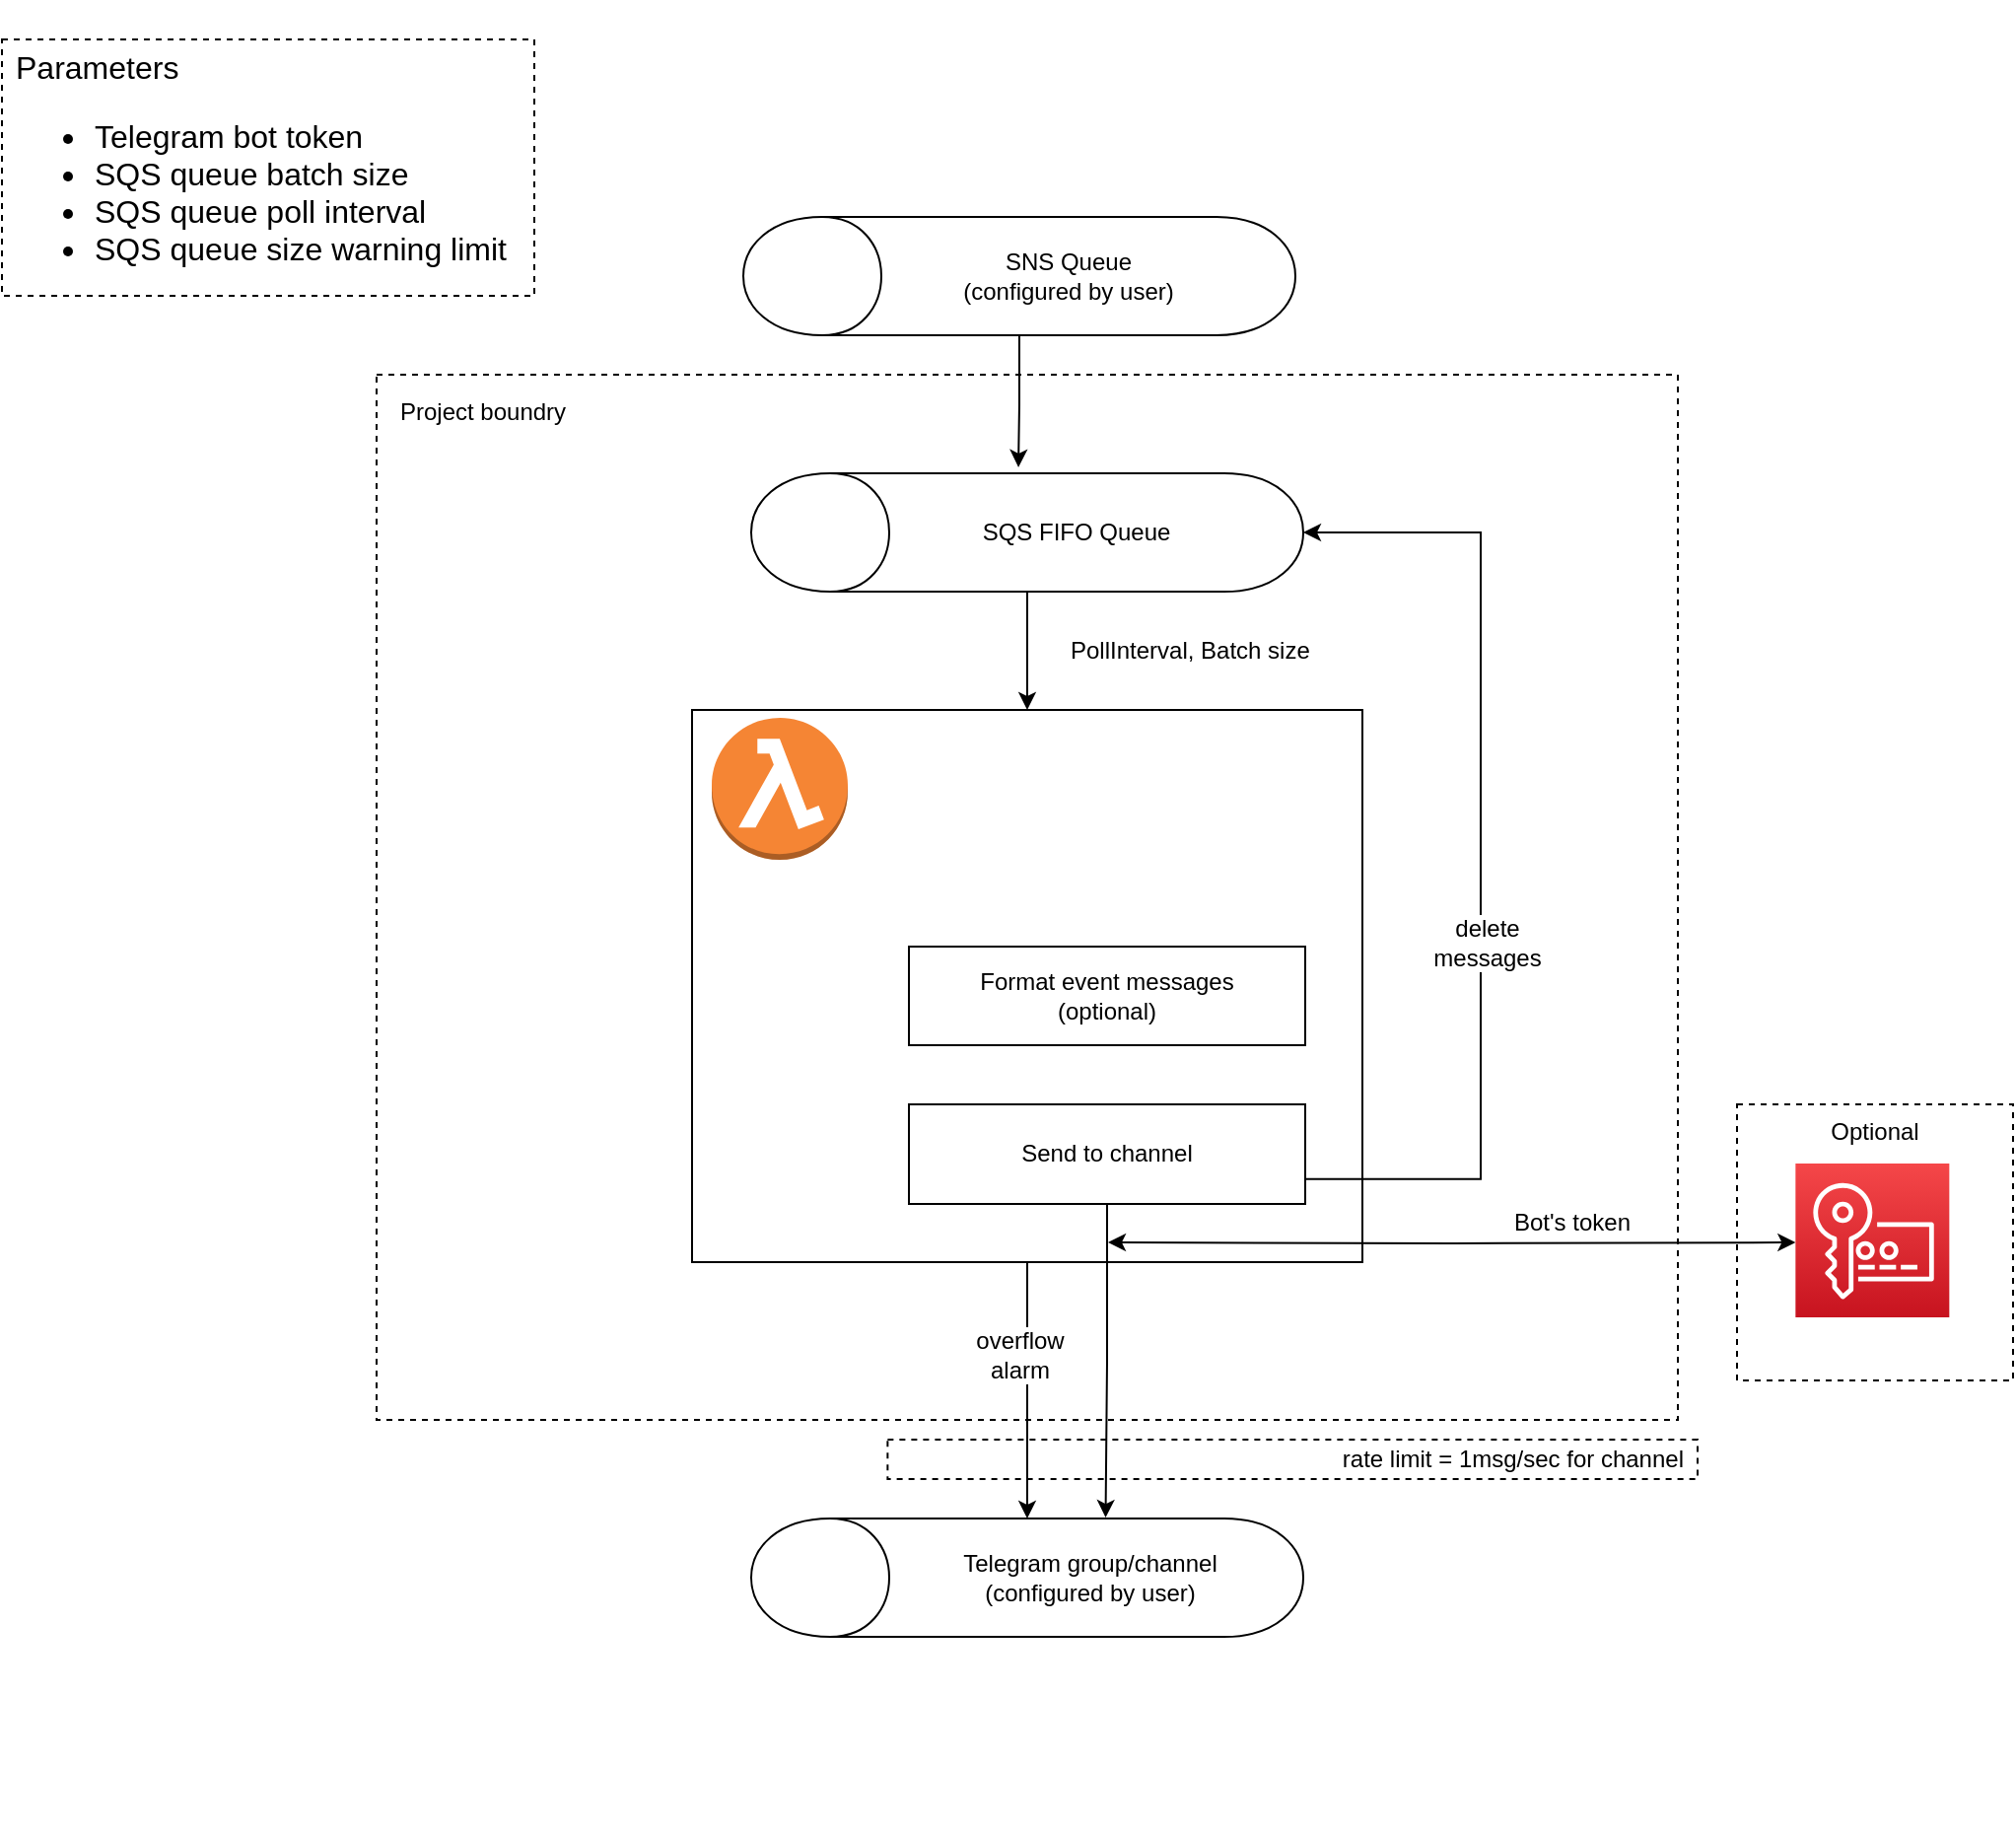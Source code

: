 <mxfile version="12.6.5" type="device"><diagram id="e11NFGKPqWPU3PTRzhwr" name="Page-1"><mxGraphModel dx="1938" dy="1980" grid="1" gridSize="10" guides="1" tooltips="1" connect="1" arrows="1" fold="1" page="1" pageScale="1" pageWidth="850" pageHeight="1100" math="0" shadow="0"><root><mxCell id="0"/><mxCell id="1" parent="0"/><mxCell id="DAEjfqEGcLTA4E_eul9b-10" value="Optional" style="rounded=0;whiteSpace=wrap;html=1;align=center;verticalAlign=top;dashed=1;" parent="1" vertex="1"><mxGeometry x="820" y="540" width="140" height="140" as="geometry"/></mxCell><mxCell id="Q-5h_6fICDm2KFNOwlma-10" value="" style="shape=cylinder;whiteSpace=wrap;html=1;boundedLbl=1;backgroundOutline=1;rotation=-90;" parent="1" vertex="1"><mxGeometry x="430" y="640" width="60" height="280" as="geometry"/></mxCell><mxCell id="Q-5h_6fICDm2KFNOwlma-9" value="Project boundry" style="rounded=0;whiteSpace=wrap;html=1;dashed=1;verticalAlign=top;align=left;spacingLeft=10;spacingTop=5;fillColor=none;" parent="1" vertex="1"><mxGeometry x="130" y="170" width="660" height="530" as="geometry"/></mxCell><mxCell id="Q-5h_6fICDm2KFNOwlma-13" style="edgeStyle=orthogonalEdgeStyle;rounded=0;orthogonalLoop=1;jettySize=auto;html=1;entryX=1.051;entryY=0.484;entryDx=0;entryDy=0;entryPerimeter=0;" parent="1" source="Q-5h_6fICDm2KFNOwlma-1" target="Q-5h_6fICDm2KFNOwlma-7" edge="1"><mxGeometry relative="1" as="geometry"/></mxCell><mxCell id="Q-5h_6fICDm2KFNOwlma-3" value="" style="rounded=0;whiteSpace=wrap;html=1;" parent="1" vertex="1"><mxGeometry x="290" y="340" width="340" height="280" as="geometry"/></mxCell><mxCell id="Q-5h_6fICDm2KFNOwlma-4" value="" style="outlineConnect=0;dashed=0;verticalLabelPosition=bottom;verticalAlign=top;align=center;html=1;shape=mxgraph.aws3.lambda_function;fillColor=#F58534;gradientColor=none;" parent="1" vertex="1"><mxGeometry x="300" y="344" width="69" height="72" as="geometry"/></mxCell><mxCell id="Q-5h_6fICDm2KFNOwlma-5" value="Format event messages&lt;br&gt;(optional)" style="rounded=0;whiteSpace=wrap;html=1;" parent="1" vertex="1"><mxGeometry x="400" y="460" width="201" height="50" as="geometry"/></mxCell><mxCell id="Q-5h_6fICDm2KFNOwlma-12" style="edgeStyle=orthogonalEdgeStyle;rounded=0;orthogonalLoop=1;jettySize=auto;html=1;exitX=0.5;exitY=1;exitDx=0;exitDy=0;entryX=1.008;entryY=0.642;entryDx=0;entryDy=0;entryPerimeter=0;" parent="1" source="Q-5h_6fICDm2KFNOwlma-6" target="Q-5h_6fICDm2KFNOwlma-10" edge="1"><mxGeometry relative="1" as="geometry"/></mxCell><mxCell id="Q-5h_6fICDm2KFNOwlma-15" style="edgeStyle=orthogonalEdgeStyle;rounded=0;orthogonalLoop=1;jettySize=auto;html=1;entryX=0.5;entryY=1;entryDx=0;entryDy=0;exitX=1;exitY=0.75;exitDx=0;exitDy=0;" parent="1" source="Q-5h_6fICDm2KFNOwlma-6" target="Q-5h_6fICDm2KFNOwlma-7" edge="1"><mxGeometry relative="1" as="geometry"><Array as="points"><mxPoint x="690" y="578"/><mxPoint x="690" y="250"/></Array></mxGeometry></mxCell><mxCell id="Q-5h_6fICDm2KFNOwlma-16" value="delete&lt;br&gt;messages" style="text;html=1;align=center;verticalAlign=middle;resizable=0;points=[];labelBackgroundColor=#ffffff;" parent="Q-5h_6fICDm2KFNOwlma-15" vertex="1" connectable="0"><mxGeometry x="-0.174" y="-3" relative="1" as="geometry"><mxPoint as="offset"/></mxGeometry></mxCell><mxCell id="DAEjfqEGcLTA4E_eul9b-1" style="edgeStyle=orthogonalEdgeStyle;rounded=0;orthogonalLoop=1;jettySize=auto;html=1;entryX=0;entryY=0.513;entryDx=0;entryDy=0;entryPerimeter=0;startArrow=classic;startFill=1;" parent="1" target="Q-5h_6fICDm2KFNOwlma-24" edge="1"><mxGeometry relative="1" as="geometry"><mxPoint x="501" y="610" as="sourcePoint"/></mxGeometry></mxCell><mxCell id="DAEjfqEGcLTA4E_eul9b-3" value="Bot's token" style="text;html=1;align=center;verticalAlign=middle;resizable=0;points=[];labelBackgroundColor=#ffffff;" parent="DAEjfqEGcLTA4E_eul9b-1" vertex="1" connectable="0"><mxGeometry x="0.193" y="-1" relative="1" as="geometry"><mxPoint x="26.5" y="-11.32" as="offset"/></mxGeometry></mxCell><mxCell id="Q-5h_6fICDm2KFNOwlma-6" value="Send to channel" style="rounded=0;whiteSpace=wrap;html=1;" parent="1" vertex="1"><mxGeometry x="400" y="540" width="201" height="50.5" as="geometry"/></mxCell><mxCell id="Q-5h_6fICDm2KFNOwlma-14" style="edgeStyle=orthogonalEdgeStyle;rounded=0;orthogonalLoop=1;jettySize=auto;html=1;entryX=0.5;entryY=0;entryDx=0;entryDy=0;" parent="1" source="Q-5h_6fICDm2KFNOwlma-7" target="Q-5h_6fICDm2KFNOwlma-3" edge="1"><mxGeometry relative="1" as="geometry"/></mxCell><mxCell id="Q-5h_6fICDm2KFNOwlma-7" value="" style="shape=cylinder;whiteSpace=wrap;html=1;boundedLbl=1;backgroundOutline=1;rotation=-90;" parent="1" vertex="1"><mxGeometry x="430" y="110" width="60" height="280" as="geometry"/></mxCell><mxCell id="Q-5h_6fICDm2KFNOwlma-8" value="SQS FIFO Queue" style="text;html=1;strokeColor=none;fillColor=none;align=center;verticalAlign=middle;whiteSpace=wrap;rounded=0;" parent="1" vertex="1"><mxGeometry x="400" y="230" width="170" height="40" as="geometry"/></mxCell><mxCell id="Q-5h_6fICDm2KFNOwlma-17" value="" style="endArrow=classic;html=1;exitX=0.5;exitY=1;exitDx=0;exitDy=0;" parent="1" source="Q-5h_6fICDm2KFNOwlma-3" target="Q-5h_6fICDm2KFNOwlma-10" edge="1"><mxGeometry width="50" height="50" relative="1" as="geometry"><mxPoint x="130" y="890" as="sourcePoint"/><mxPoint x="180" y="840" as="targetPoint"/></mxGeometry></mxCell><mxCell id="Q-5h_6fICDm2KFNOwlma-18" value="overflow&lt;br&gt;alarm" style="text;html=1;align=center;verticalAlign=middle;resizable=0;points=[];labelBackgroundColor=#ffffff;" parent="Q-5h_6fICDm2KFNOwlma-17" vertex="1" connectable="0"><mxGeometry x="-0.336" y="-2" relative="1" as="geometry"><mxPoint x="-2" y="3.33" as="offset"/></mxGeometry></mxCell><mxCell id="Q-5h_6fICDm2KFNOwlma-19" value="&lt;div style=&quot;font-size: 16px&quot;&gt;&lt;span&gt;Parameters&lt;/span&gt;&lt;ul&gt;&lt;li&gt;Telegram bot token&lt;/li&gt;&lt;li&gt;SQS queue batch size&lt;/li&gt;&lt;li&gt;SQS queue poll interval&lt;/li&gt;&lt;li&gt;SQS queue size warning limit&lt;/li&gt;&lt;/ul&gt;&lt;/div&gt;" style="rounded=0;whiteSpace=wrap;html=1;dashed=1;fillColor=none;align=left;spacingLeft=5;spacingTop=5;" parent="1" vertex="1"><mxGeometry x="-60" width="270" height="130" as="geometry"/></mxCell><mxCell id="Q-5h_6fICDm2KFNOwlma-20" value="" style="group" parent="1" vertex="1" connectable="0"><mxGeometry x="400" y="630" width="400" height="280" as="geometry"/></mxCell><mxCell id="Q-5h_6fICDm2KFNOwlma-11" value="Telegram group/channel&lt;br&gt;(configured by user)" style="text;html=1;strokeColor=none;fillColor=none;align=center;verticalAlign=middle;whiteSpace=wrap;rounded=0;" parent="Q-5h_6fICDm2KFNOwlma-20" vertex="1"><mxGeometry y="130" width="183.784" height="40" as="geometry"/></mxCell><mxCell id="Q-5h_6fICDm2KFNOwlma-27" value="rate limit = 1msg/sec for channel" style="rounded=0;whiteSpace=wrap;html=1;dashed=1;fillColor=none;align=right;spacingRight=5;" parent="Q-5h_6fICDm2KFNOwlma-20" vertex="1"><mxGeometry x="-10.811" y="80" width="410.811" height="20" as="geometry"/></mxCell><mxCell id="Q-5h_6fICDm2KFNOwlma-23" value="" style="group" parent="1" vertex="1" connectable="0"><mxGeometry x="396" y="-20" width="170" height="280" as="geometry"/></mxCell><mxCell id="Q-5h_6fICDm2KFNOwlma-1" value="" style="shape=cylinder;whiteSpace=wrap;html=1;boundedLbl=1;backgroundOutline=1;rotation=-90;" parent="Q-5h_6fICDm2KFNOwlma-23" vertex="1"><mxGeometry x="30" width="60" height="280" as="geometry"/></mxCell><mxCell id="Q-5h_6fICDm2KFNOwlma-2" value="SNS Queue&lt;br&gt;(configured by user)" style="text;html=1;strokeColor=none;fillColor=none;align=center;verticalAlign=middle;whiteSpace=wrap;rounded=0;" parent="Q-5h_6fICDm2KFNOwlma-23" vertex="1"><mxGeometry y="120" width="170" height="40" as="geometry"/></mxCell><mxCell id="Q-5h_6fICDm2KFNOwlma-24" value="" style="outlineConnect=0;fontColor=#232F3E;gradientColor=#F54749;gradientDirection=north;fillColor=#C7131F;strokeColor=#ffffff;dashed=0;verticalLabelPosition=bottom;verticalAlign=top;align=center;html=1;fontSize=12;fontStyle=0;aspect=fixed;shape=mxgraph.aws4.resourceIcon;resIcon=mxgraph.aws4.key_management_service;" parent="1" vertex="1"><mxGeometry x="849.67" y="570" width="78" height="78" as="geometry"/></mxCell><mxCell id="DAEjfqEGcLTA4E_eul9b-7" value="PollInterval, Batch size" style="text;html=1;strokeColor=none;fillColor=none;align=left;verticalAlign=middle;whiteSpace=wrap;rounded=0;" parent="1" vertex="1"><mxGeometry x="480" y="300" width="160" height="20" as="geometry"/></mxCell></root></mxGraphModel></diagram></mxfile>